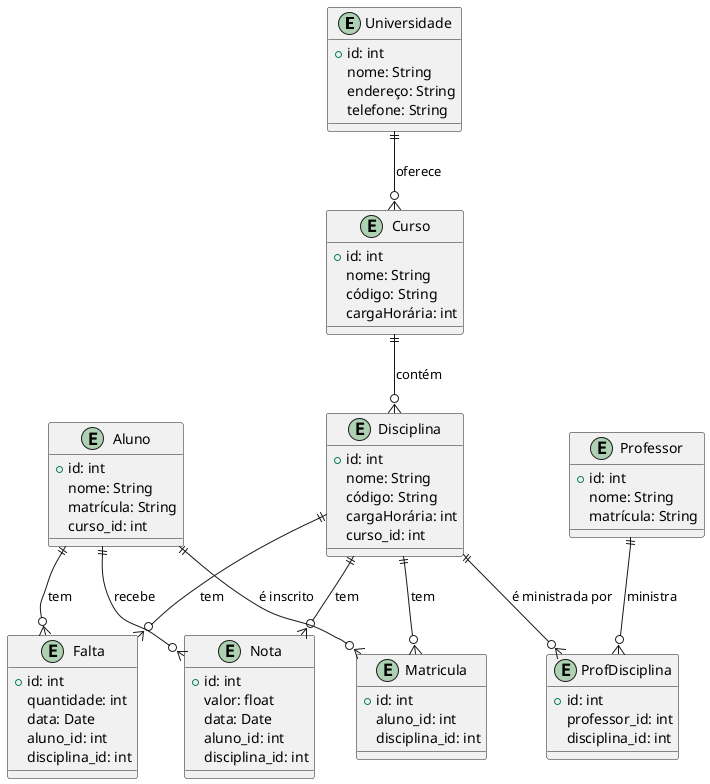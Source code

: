 @startuml
entity "Universidade" as Universidade {
  +id: int
  nome: String
  endereço: String
  telefone: String
}

entity "Curso" as Curso {
  +id: int
  nome: String
  código: String
  cargaHorária: int
}

entity "Disciplina" as Disciplina {
  +id: int
  nome: String
  código: String
  cargaHorária: int
  curso_id: int
}

entity "Professor" as Professor {
  +id: int
  nome: String
  matrícula: String
}

entity "Aluno" as Aluno {
  +id: int
  nome: String
  matrícula: String
  curso_id: int
}

entity "Matricula" as Matricula {
  +id: int
  aluno_id: int
  disciplina_id: int
}

entity "Nota" as Nota {
  +id: int
  valor: float
  data: Date
  aluno_id: int
  disciplina_id: int
}

entity "Falta" as Falta {
  +id: int
  quantidade: int
  data: Date
  aluno_id: int
  disciplina_id: int
}

entity "ProfDisciplina" as ProfDisciplina {
  +id: int
  professor_id: int
  disciplina_id: int
}

Universidade ||--o{ Curso : "oferece"
Curso ||--o{ Disciplina : "contém"
Disciplina ||--o{ Matricula : "tem"
Aluno ||--o{ Matricula : "é inscrito"
Disciplina ||--o{ Nota : "tem"
Aluno ||--o{ Nota : "recebe"
Disciplina ||--o{ Falta : "tem"
Aluno ||--o{ Falta : "tem"
Professor ||--o{ ProfDisciplina : "ministra"
Disciplina ||--o{ ProfDisciplina : "é ministrada por"
@enduml
